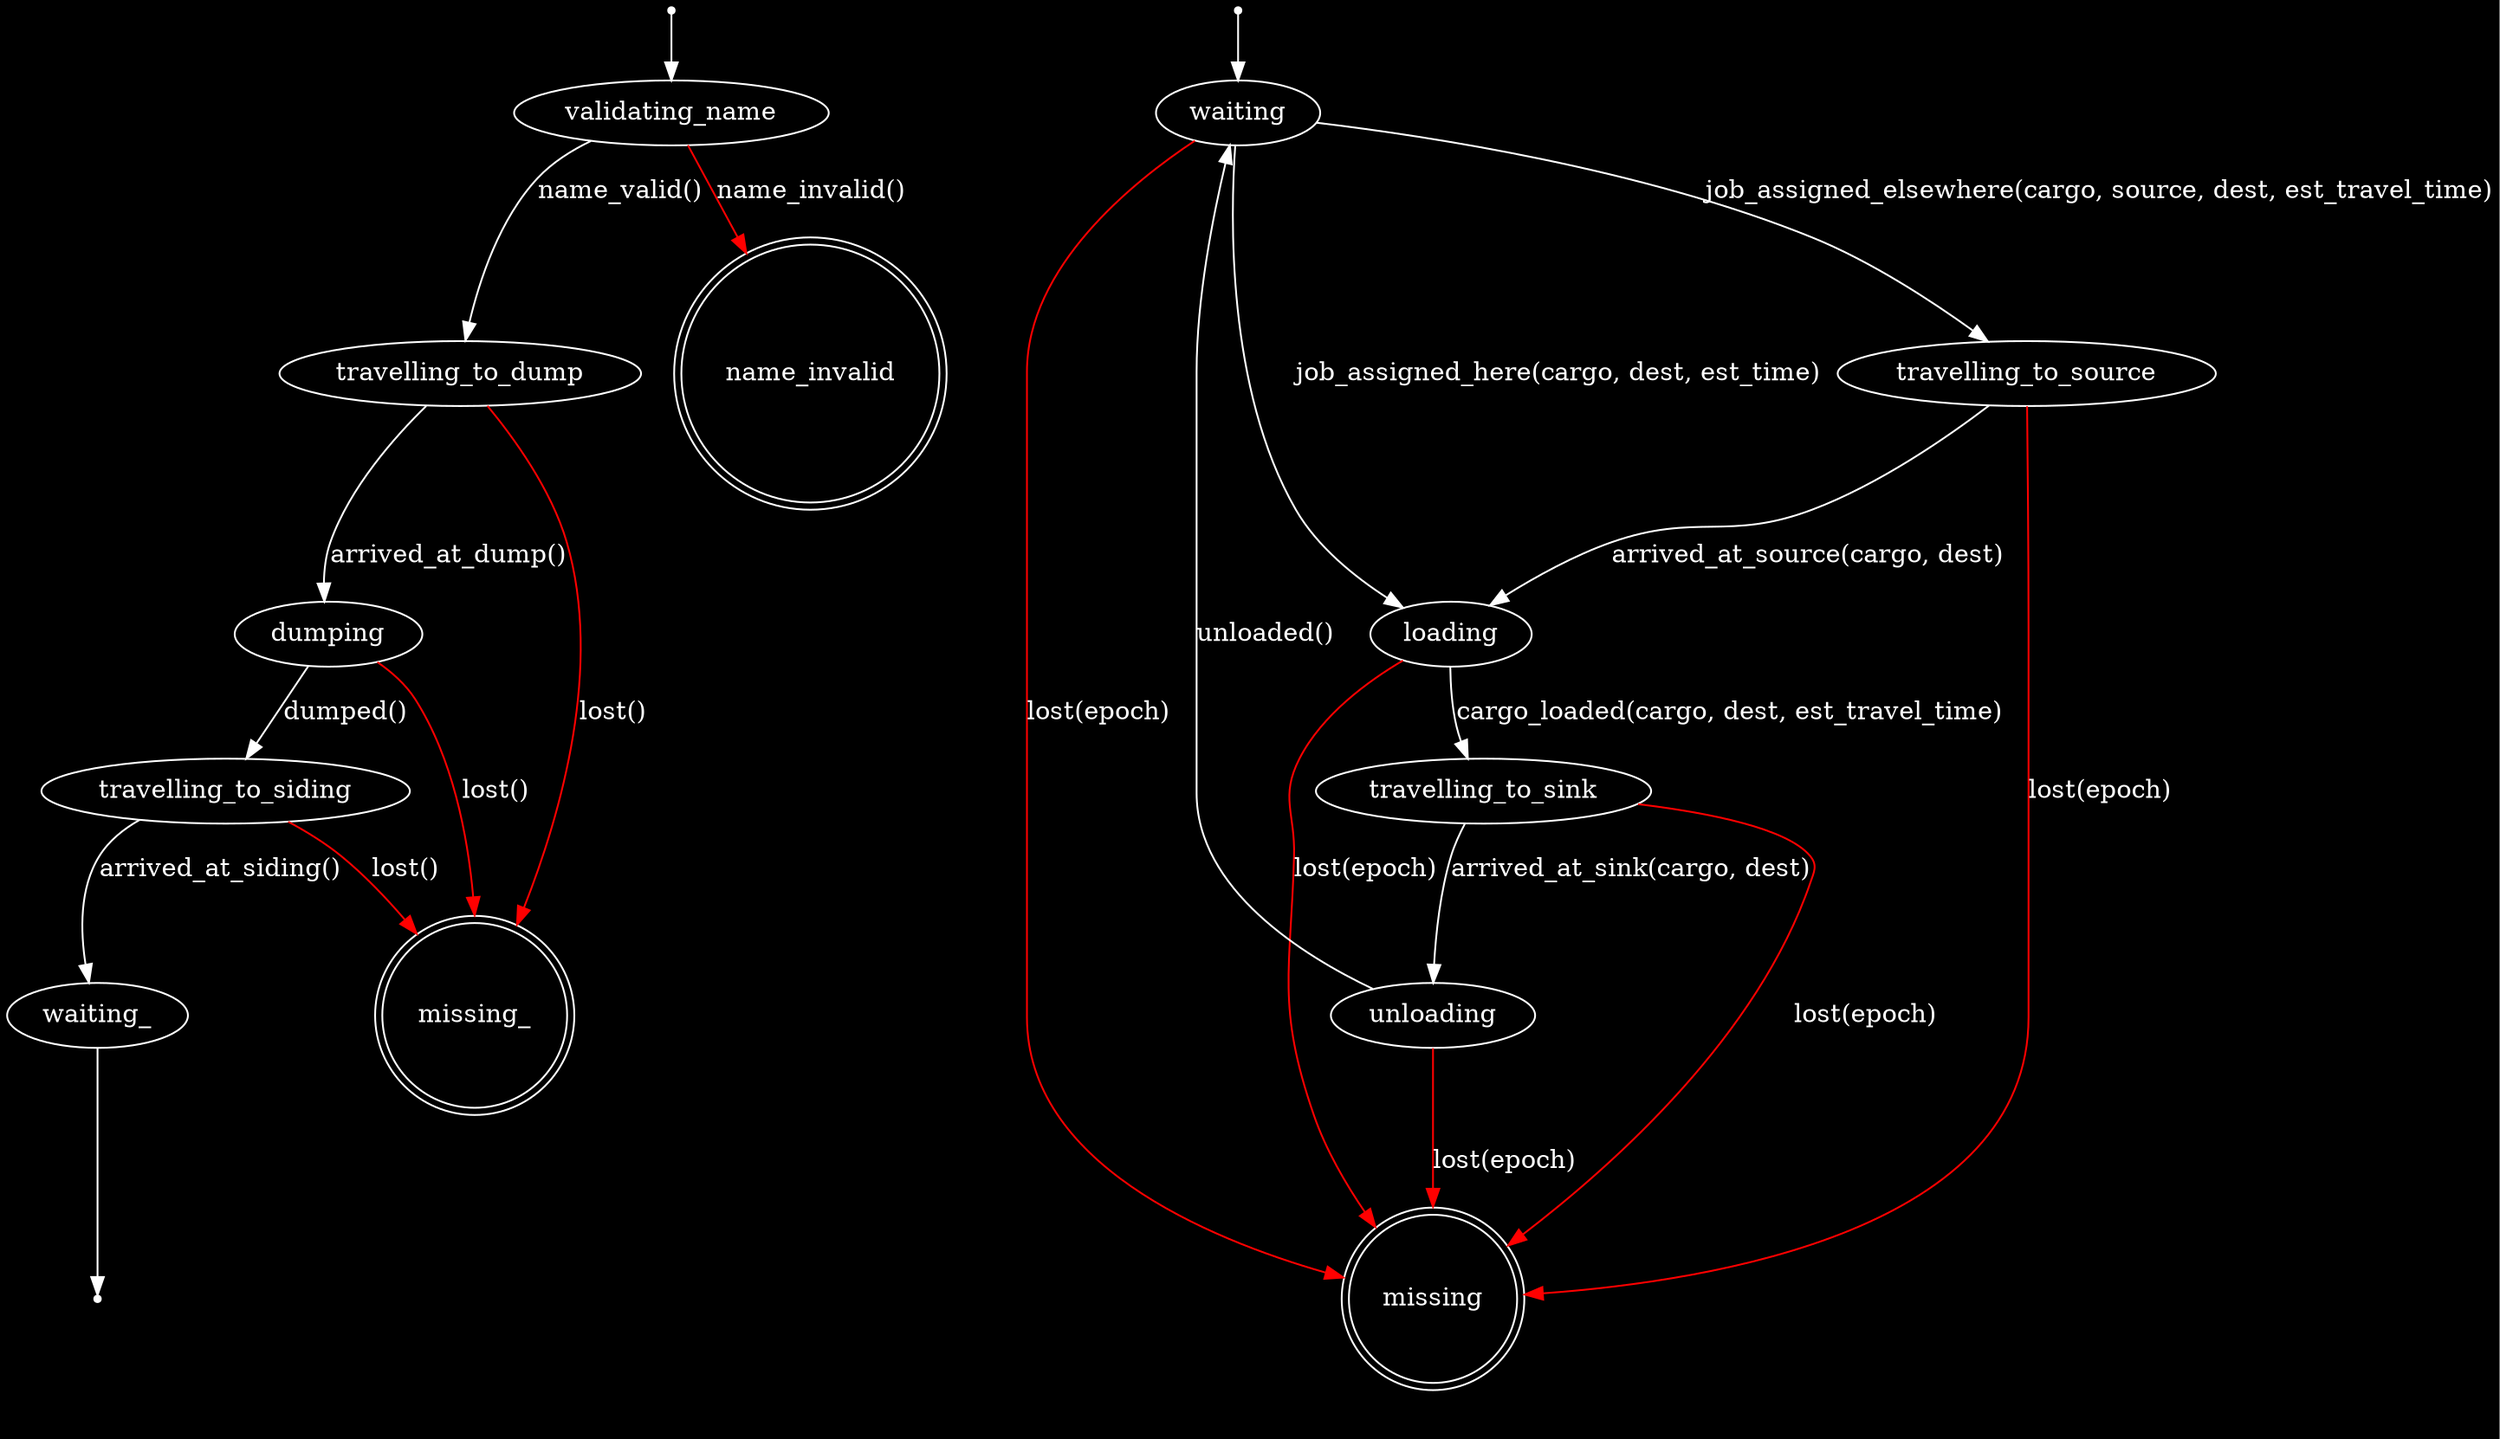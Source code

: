 #!/usr/bin/sfdp
digraph {
	label = "train state machine"
	bgcolor = black
	color = white
	node [
		color = white
		fontcolor = white
		fillcolor = white
	]
	edge [
		color = white
		fontcolor = white
	]
	levels=1

	init[shape=point]
	init -> validating_name

	validating_name -> travelling_to_dump [label="name_valid()"]
	validating_name -> name_invalid [color=red, label="name_invalid()"]

	name_invalid [shape=doublecircle]

	travelling_to_dump -> dumping [label="arrived_at_dump()"]
	travelling_to_dump -> missing_ [color=red, label="lost()"]

	missing_ [shape=doublecircle]

	dumping -> travelling_to_siding [label="dumped()"]
	dumping -> missing_ [color=red, label="lost()"]

	travelling_to_siding -> waiting_ [label="arrived_at_siding()"]
	travelling_to_siding -> missing_ [color=red, label="lost()"]

	waiting_ -> cont_

	cont_ [shape=point]

	init_ [shape=point]
	init_ -> waiting

	waiting -> loading [label="job_assigned_here(cargo, dest, est_time)"]
	waiting -> travelling_to_source [label="job_assigned_elsewhere(cargo, source, dest, est_travel_time)"]
	waiting -> missing [color=red, label="lost(epoch)"]

	travelling_to_source -> loading [label="arrived_at_source(cargo, dest)"]
	travelling_to_source -> missing [color=red, label="lost(epoch)"]

	loading -> travelling_to_sink [label="cargo_loaded(cargo, dest, est_travel_time)"]
	loading -> missing [color=red, label="lost(epoch)"]

	travelling_to_sink -> unloading [label="arrived_at_sink(cargo, dest)"]
	travelling_to_sink -> missing [color=red, label="lost(epoch)"]

	unloading -> waiting [label="unloaded()"]
	unloading -> missing [color=red, label="lost(epoch)"]

	missing[shape=doublecircle]
}
